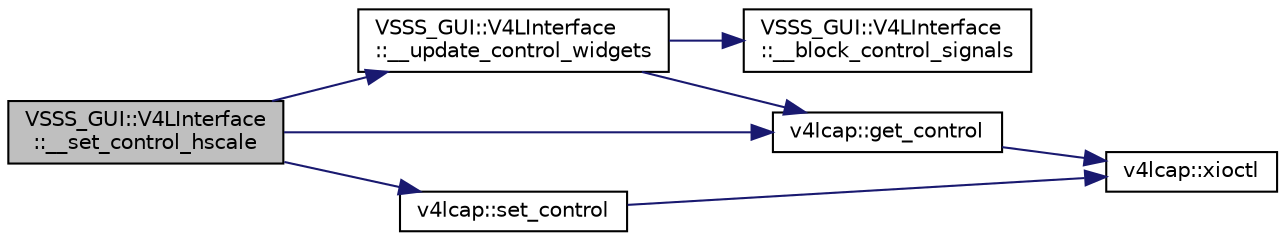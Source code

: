 digraph "VSSS_GUI::V4LInterface::__set_control_hscale"
{
 // INTERACTIVE_SVG=YES
  edge [fontname="Helvetica",fontsize="10",labelfontname="Helvetica",labelfontsize="10"];
  node [fontname="Helvetica",fontsize="10",shape=record];
  rankdir="LR";
  Node537 [label="VSSS_GUI::V4LInterface\l::__set_control_hscale",height=0.2,width=0.4,color="black", fillcolor="grey75", style="filled", fontcolor="black"];
  Node537 -> Node538 [color="midnightblue",fontsize="10",style="solid"];
  Node538 [label="VSSS_GUI::V4LInterface\l::__update_control_widgets",height=0.2,width=0.4,color="black", fillcolor="white", style="filled",URL="$class_v_s_s_s___g_u_i_1_1_v4_l_interface.html#afbb5daccfdce20180578025c108ef65b"];
  Node538 -> Node539 [color="midnightblue",fontsize="10",style="solid"];
  Node539 [label="VSSS_GUI::V4LInterface\l::__block_control_signals",height=0.2,width=0.4,color="black", fillcolor="white", style="filled",URL="$class_v_s_s_s___g_u_i_1_1_v4_l_interface.html#a677d3f2d0246528bafd19cf2d3dccf98"];
  Node538 -> Node540 [color="midnightblue",fontsize="10",style="solid"];
  Node540 [label="v4lcap::get_control",height=0.2,width=0.4,color="black", fillcolor="white", style="filled",URL="$classv4lcap.html#affd6d918400a56e165d7a3e4fab8bdae",tooltip="Get the control object. "];
  Node540 -> Node541 [color="midnightblue",fontsize="10",style="solid"];
  Node541 [label="v4lcap::xioctl",height=0.2,width=0.4,color="black", fillcolor="white", style="filled",URL="$classv4lcap.html#ab5aaa5a8c0df17f5ca57e0b5170232cb"];
  Node537 -> Node540 [color="midnightblue",fontsize="10",style="solid"];
  Node537 -> Node542 [color="midnightblue",fontsize="10",style="solid"];
  Node542 [label="v4lcap::set_control",height=0.2,width=0.4,color="black", fillcolor="white", style="filled",URL="$classv4lcap.html#a863a15d2d66cc0b7367dcc9cba64e0bd",tooltip="Set the control object. "];
  Node542 -> Node541 [color="midnightblue",fontsize="10",style="solid"];
}
